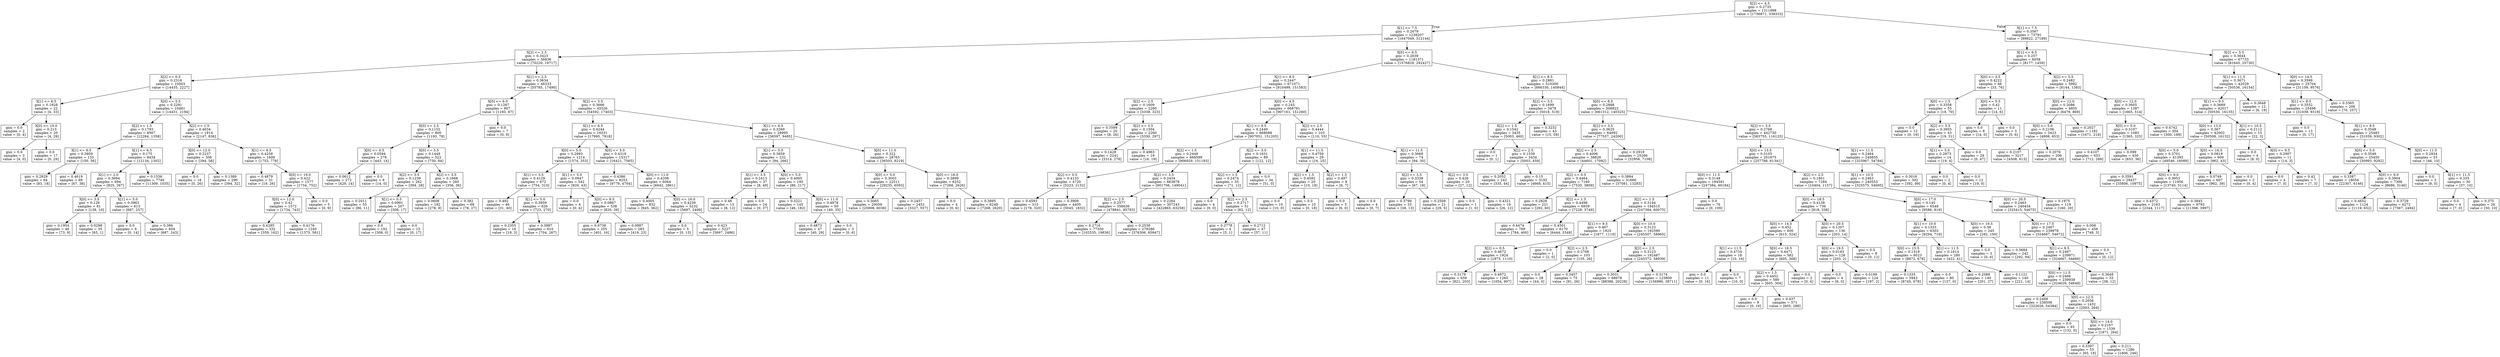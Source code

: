 digraph Tree {
node [shape=box] ;
0 [label="X[2] <= 4.5\ngini = 0.2735\nsamples = 1311998\nvalue = [1736871, 339333]"] ;
1 [label="X[1] <= 7.5\ngini = 0.2679\nsamples = 1238207\nvalue = [1647049, 312144]"] ;
0 -> 1 [labeldistance=2.5, labelangle=45, headlabel="True"] ;
2 [label="X[2] <= 2.5\ngini = 0.3423\nsamples = 56836\nvalue = [70220, 19717]"] ;
1 -> 2 ;
3 [label="X[2] <= 0.5\ngini = 0.2316\nsamples = 10503\nvalue = [14435, 2227]"] ;
2 -> 3 ;
4 [label="X[1] <= 6.5\ngini = 0.1928\nsamples = 22\nvalue = [4, 33]"] ;
3 -> 4 ;
5 [label="gini = 0.0\nsamples = 2\nvalue = [0, 4]"] ;
4 -> 5 ;
6 [label="X[0] <= 10.0\ngini = 0.213\nsamples = 20\nvalue = [4, 29]"] ;
4 -> 6 ;
7 [label="gini = 0.0\nsamples = 3\nvalue = [4, 0]"] ;
6 -> 7 ;
8 [label="gini = 0.0\nsamples = 17\nvalue = [0, 29]"] ;
6 -> 8 ;
9 [label="X[0] <= 5.5\ngini = 0.2291\nsamples = 10481\nvalue = [14431, 2194]"] ;
3 -> 9 ;
10 [label="X[2] <= 1.5\ngini = 0.1793\nsamples = 8567\nvalue = [12284, 1358]"] ;
9 -> 10 ;
11 [label="X[1] <= 6.5\ngini = 0.3959\nsamples = 133\nvalue = [150, 56]"] ;
10 -> 11 ;
12 [label="gini = 0.2929\nsamples = 64\nvalue = [83, 18]"] ;
11 -> 12 ;
13 [label="gini = 0.4619\nsamples = 69\nvalue = [67, 38]"] ;
11 -> 13 ;
14 [label="X[1] <= 6.5\ngini = 0.175\nsamples = 8434\nvalue = [12134, 1302]"] ;
10 -> 14 ;
15 [label="X[1] <= 2.0\ngini = 0.3694\nsamples = 694\nvalue = [825, 267]"] ;
14 -> 15 ;
16 [label="X[0] <= 3.5\ngini = 0.126\nsamples = 81\nvalue = [138, 10]"] ;
15 -> 16 ;
17 [label="gini = 0.1954\nsamples = 46\nvalue = [73, 9]"] ;
16 -> 17 ;
18 [label="gini = 0.0298\nsamples = 35\nvalue = [65, 1]"] ;
16 -> 18 ;
19 [label="X[1] <= 5.0\ngini = 0.3963\nsamples = 613\nvalue = [687, 257]"] ;
15 -> 19 ;
20 [label="gini = 0.0\nsamples = 9\nvalue = [0, 14]"] ;
19 -> 20 ;
21 [label="gini = 0.386\nsamples = 604\nvalue = [687, 243]"] ;
19 -> 21 ;
22 [label="gini = 0.1536\nsamples = 7740\nvalue = [11309, 1035]"] ;
14 -> 22 ;
23 [label="X[2] <= 1.5\ngini = 0.4034\nsamples = 1914\nvalue = [2147, 836]"] ;
9 -> 23 ;
24 [label="X[0] <= 12.0\ngini = 0.2237\nsamples = 306\nvalue = [394, 58]"] ;
23 -> 24 ;
25 [label="gini = 0.0\nsamples = 16\nvalue = [0, 26]"] ;
24 -> 25 ;
26 [label="gini = 0.1389\nsamples = 290\nvalue = [394, 32]"] ;
24 -> 26 ;
27 [label="X[1] <= 6.5\ngini = 0.4258\nsamples = 1608\nvalue = [1753, 778]"] ;
23 -> 27 ;
28 [label="gini = 0.4879\nsamples = 31\nvalue = [19, 26]"] ;
27 -> 28 ;
29 [label="X[0] <= 19.0\ngini = 0.422\nsamples = 1577\nvalue = [1734, 752]"] ;
27 -> 29 ;
30 [label="X[0] <= 12.0\ngini = 0.42\nsamples = 1572\nvalue = [1734, 743]"] ;
29 -> 30 ;
31 [label="gini = 0.4285\nsamples = 332\nvalue = [359, 162]"] ;
30 -> 31 ;
32 [label="gini = 0.4176\nsamples = 1240\nvalue = [1375, 581]"] ;
30 -> 32 ;
33 [label="gini = 0.0\nsamples = 5\nvalue = [0, 9]"] ;
29 -> 33 ;
34 [label="X[1] <= 2.5\ngini = 0.3634\nsamples = 46333\nvalue = [55785, 17490]"] ;
2 -> 34 ;
35 [label="X[0] <= 6.0\ngini = 0.1267\nsamples = 807\nvalue = [1193, 87]"] ;
34 -> 35 ;
36 [label="X[0] <= 2.5\ngini = 0.1152\nsamples = 800\nvalue = [1193, 78]"] ;
35 -> 36 ;
37 [label="X[0] <= 0.5\ngini = 0.0594\nsamples = 278\nvalue = [443, 14]"] ;
36 -> 37 ;
38 [label="gini = 0.0612\nsamples = 272\nvalue = [429, 14]"] ;
37 -> 38 ;
39 [label="gini = 0.0\nsamples = 6\nvalue = [14, 0]"] ;
37 -> 39 ;
40 [label="X[0] <= 3.5\ngini = 0.1449\nsamples = 522\nvalue = [750, 64]"] ;
36 -> 40 ;
41 [label="X[2] <= 3.5\ngini = 0.1239\nsamples = 262\nvalue = [394, 28]"] ;
40 -> 41 ;
42 [label="gini = 0.2011\nsamples = 55\nvalue = [86, 11]"] ;
41 -> 42 ;
43 [label="X[1] <= 0.5\ngini = 0.0991\nsamples = 207\nvalue = [308, 17]"] ;
41 -> 43 ;
44 [label="gini = 0.0\nsamples = 192\nvalue = [308, 0]"] ;
43 -> 44 ;
45 [label="gini = 0.0\nsamples = 15\nvalue = [0, 17]"] ;
43 -> 45 ;
46 [label="X[2] <= 3.5\ngini = 0.1668\nsamples = 260\nvalue = [356, 36]"] ;
40 -> 46 ;
47 [label="gini = 0.0608\nsamples = 192\nvalue = [278, 9]"] ;
46 -> 47 ;
48 [label="gini = 0.382\nsamples = 68\nvalue = [78, 27]"] ;
46 -> 48 ;
49 [label="gini = 0.0\nsamples = 7\nvalue = [0, 9]"] ;
35 -> 49 ;
50 [label="X[2] <= 3.5\ngini = 0.3666\nsamples = 45526\nvalue = [54592, 17403]"] ;
34 -> 50 ;
51 [label="X[1] <= 6.5\ngini = 0.4244\nsamples = 16531\nvalue = [17995, 7918]"] ;
50 -> 51 ;
52 [label="X[0] <= 5.0\ngini = 0.2993\nsamples = 1214\nvalue = [1574, 353]"] ;
51 -> 52 ;
53 [label="X[1] <= 3.5\ngini = 0.4129\nsamples = 672\nvalue = [754, 310]"] ;
52 -> 53 ;
54 [label="gini = 0.492\nsamples = 46\nvalue = [31, 40]"] ;
53 -> 54 ;
55 [label="X[1] <= 5.0\ngini = 0.3959\nsamples = 626\nvalue = [723, 270]"] ;
53 -> 55 ;
56 [label="gini = 0.2355\nsamples = 16\nvalue = [19, 3]"] ;
55 -> 56 ;
57 [label="gini = 0.3987\nsamples = 610\nvalue = [704, 267]"] ;
55 -> 57 ;
58 [label="X[1] <= 5.0\ngini = 0.0947\nsamples = 542\nvalue = [820, 43]"] ;
52 -> 58 ;
59 [label="gini = 0.0\nsamples = 4\nvalue = [0, 4]"] ;
58 -> 59 ;
60 [label="X[0] <= 8.5\ngini = 0.0867\nsamples = 538\nvalue = [820, 39]"] ;
58 -> 60 ;
61 [label="gini = 0.0738\nsamples = 255\nvalue = [401, 16]"] ;
60 -> 61 ;
62 [label="gini = 0.0987\nsamples = 283\nvalue = [419, 23]"] ;
60 -> 62 ;
63 [label="X[0] <= 5.0\ngini = 0.4318\nsamples = 15317\nvalue = [16421, 7565]"] ;
51 -> 63 ;
64 [label="gini = 0.4386\nsamples = 9253\nvalue = [9779, 4704]"] ;
63 -> 64 ;
65 [label="X[0] <= 11.0\ngini = 0.4208\nsamples = 6064\nvalue = [6642, 2861]"] ;
63 -> 65 ;
66 [label="gini = 0.4005\nsamples = 832\nvalue = [945, 362]"] ;
65 -> 66 ;
67 [label="X[0] <= 16.0\ngini = 0.4239\nsamples = 5232\nvalue = [5697, 2499]"] ;
65 -> 67 ;
68 [label="gini = 0.0\nsamples = 5\nvalue = [0, 13]"] ;
67 -> 68 ;
69 [label="gini = 0.423\nsamples = 5227\nvalue = [5697, 2486]"] ;
67 -> 69 ;
70 [label="X[1] <= 6.5\ngini = 0.3269\nsamples = 28995\nvalue = [36597, 9485]"] ;
50 -> 70 ;
71 [label="X[1] <= 5.5\ngini = 0.3859\nsamples = 232\nvalue = [94, 266]"] ;
70 -> 71 ;
72 [label="X[1] <= 3.5\ngini = 0.2413\nsamples = 37\nvalue = [8, 49]"] ;
71 -> 72 ;
73 [label="gini = 0.48\nsamples = 13\nvalue = [8, 12]"] ;
72 -> 73 ;
74 [label="gini = 0.0\nsamples = 24\nvalue = [0, 37]"] ;
72 -> 74 ;
75 [label="X[0] <= 5.0\ngini = 0.4065\nsamples = 195\nvalue = [86, 217]"] ;
71 -> 75 ;
76 [label="gini = 0.3221\nsamples = 145\nvalue = [46, 182]"] ;
75 -> 76 ;
77 [label="X[0] <= 11.0\ngini = 0.4978\nsamples = 50\nvalue = [40, 35]"] ;
75 -> 77 ;
78 [label="gini = 0.4873\nsamples = 47\nvalue = [40, 29]"] ;
77 -> 78 ;
79 [label="gini = 0.0\nsamples = 3\nvalue = [0, 6]"] ;
77 -> 79 ;
80 [label="X[0] <= 11.0\ngini = 0.322\nsamples = 28763\nvalue = [36503, 9219]"] ;
70 -> 80 ;
81 [label="X[0] <= 5.0\ngini = 0.3003\nsamples = 22511\nvalue = [29235, 6593]"] ;
80 -> 81 ;
82 [label="gini = 0.3065\nsamples = 20059\nvalue = [25908, 6036]"] ;
81 -> 82 ;
83 [label="gini = 0.2457\nsamples = 2452\nvalue = [3327, 557]"] ;
81 -> 83 ;
84 [label="X[0] <= 16.0\ngini = 0.3899\nsamples = 6252\nvalue = [7268, 2626]"] ;
80 -> 84 ;
85 [label="gini = 0.0\nsamples = 4\nvalue = [0, 6]"] ;
84 -> 85 ;
86 [label="gini = 0.3895\nsamples = 6248\nvalue = [7268, 2620]"] ;
84 -> 86 ;
87 [label="X[0] <= 6.5\ngini = 0.2639\nsamples = 1181371\nvalue = [1576829, 292427]"] ;
1 -> 87 ;
88 [label="X[1] <= 8.5\ngini = 0.2447\nsamples = 671071\nvalue = [910499, 151583]"] ;
87 -> 88 ;
89 [label="X[2] <= 2.5\ngini = 0.1609\nsamples = 2280\nvalue = [3338, 323]"] ;
88 -> 89 ;
90 [label="gini = 0.3599\nsamples = 20\nvalue = [8, 26]"] ;
89 -> 90 ;
91 [label="X[2] <= 3.5\ngini = 0.1504\nsamples = 2260\nvalue = [3330, 297]"] ;
89 -> 91 ;
92 [label="gini = 0.1428\nsamples = 2241\nvalue = [3314, 278]"] ;
91 -> 92 ;
93 [label="gini = 0.4963\nsamples = 19\nvalue = [16, 19]"] ;
91 -> 93 ;
94 [label="X[0] <= 4.5\ngini = 0.245\nsamples = 668791\nvalue = [907161, 151260]"] ;
88 -> 94 ;
95 [label="X[1] <= 9.5\ngini = 0.2449\nsamples = 668688\nvalue = [907051, 151205]"] ;
94 -> 95 ;
96 [label="X[2] <= 1.5\ngini = 0.2449\nsamples = 668599\nvalue = [906929, 151193]"] ;
95 -> 96 ;
97 [label="X[2] <= 0.5\ngini = 0.4133\nsamples = 4720\nvalue = [5223, 2152]"] ;
96 -> 97 ;
98 [label="gini = 0.4593\nsamples = 315\nvalue = [178, 320]"] ;
97 -> 98 ;
99 [label="gini = 0.3909\nsamples = 4405\nvalue = [5045, 1832]"] ;
97 -> 99 ;
100 [label="X[2] <= 3.5\ngini = 0.2434\nsamples = 663879\nvalue = [901706, 149041]"] ;
96 -> 100 ;
101 [label="X[2] <= 2.5\ngini = 0.2577\nsamples = 356636\nvalue = [478841, 85783]"] ;
100 -> 101 ;
102 [label="gini = 0.2716\nsamples = 77350\nvalue = [102535, 19836]"] ;
101 -> 102 ;
103 [label="gini = 0.2538\nsamples = 279286\nvalue = [376306, 65947]"] ;
101 -> 103 ;
104 [label="gini = 0.2264\nsamples = 307243\nvalue = [422865, 63258]"] ;
100 -> 104 ;
105 [label="X[2] <= 3.5\ngini = 0.1631\nsamples = 89\nvalue = [122, 12]"] ;
95 -> 105 ;
106 [label="X[2] <= 1.5\ngini = 0.2474\nsamples = 55\nvalue = [71, 12]"] ;
105 -> 106 ;
107 [label="gini = 0.0\nsamples = 4\nvalue = [9, 0]"] ;
106 -> 107 ;
108 [label="X[2] <= 2.5\ngini = 0.2717\nsamples = 51\nvalue = [62, 12]"] ;
106 -> 108 ;
109 [label="gini = 0.2778\nsamples = 4\nvalue = [5, 1]"] ;
108 -> 109 ;
110 [label="gini = 0.2712\nsamples = 47\nvalue = [57, 11]"] ;
108 -> 110 ;
111 [label="gini = 0.0\nsamples = 34\nvalue = [51, 0]"] ;
105 -> 111 ;
112 [label="X[2] <= 2.5\ngini = 0.4444\nsamples = 103\nvalue = [110, 55]"] ;
94 -> 112 ;
113 [label="X[1] <= 11.5\ngini = 0.4759\nsamples = 29\nvalue = [16, 25]"] ;
112 -> 113 ;
114 [label="X[2] <= 1.5\ngini = 0.4592\nsamples = 20\nvalue = [10, 18]"] ;
113 -> 114 ;
115 [label="gini = 0.0\nsamples = 10\nvalue = [10, 0]"] ;
114 -> 115 ;
116 [label="gini = 0.0\nsamples = 10\nvalue = [0, 18]"] ;
114 -> 116 ;
117 [label="X[2] <= 1.5\ngini = 0.497\nsamples = 9\nvalue = [6, 7]"] ;
113 -> 117 ;
118 [label="gini = 0.0\nsamples = 5\nvalue = [6, 0]"] ;
117 -> 118 ;
119 [label="gini = 0.0\nsamples = 4\nvalue = [0, 7]"] ;
117 -> 119 ;
120 [label="X[1] <= 11.5\ngini = 0.3668\nsamples = 74\nvalue = [94, 30]"] ;
112 -> 120 ;
121 [label="X[2] <= 3.5\ngini = 0.3338\nsamples = 54\nvalue = [67, 18]"] ;
120 -> 121 ;
122 [label="gini = 0.3799\nsamples = 33\nvalue = [38, 13]"] ;
121 -> 122 ;
123 [label="gini = 0.2509\nsamples = 21\nvalue = [29, 5]"] ;
121 -> 123 ;
124 [label="X[2] <= 3.5\ngini = 0.426\nsamples = 20\nvalue = [27, 12]"] ;
120 -> 124 ;
125 [label="gini = 0.0\nsamples = 1\nvalue = [1, 0]"] ;
124 -> 125 ;
126 [label="gini = 0.4321\nsamples = 19\nvalue = [26, 12]"] ;
124 -> 126 ;
127 [label="X[1] <= 8.5\ngini = 0.2881\nsamples = 510300\nvalue = [666330, 140844]"] ;
87 -> 127 ;
128 [label="X[2] <= 3.5\ngini = 0.1699\nsamples = 3478\nvalue = [5018, 519]"] ;
127 -> 128 ;
129 [label="X[2] <= 1.5\ngini = 0.1542\nsamples = 3435\nvalue = [5003, 460]"] ;
128 -> 129 ;
130 [label="gini = 0.0\nsamples = 1\nvalue = [0, 1]"] ;
129 -> 130 ;
131 [label="X[2] <= 2.5\ngini = 0.1539\nsamples = 3434\nvalue = [5003, 459]"] ;
129 -> 131 ;
132 [label="gini = 0.2052\nsamples = 242\nvalue = [335, 44]"] ;
131 -> 132 ;
133 [label="gini = 0.15\nsamples = 3192\nvalue = [4668, 415]"] ;
131 -> 133 ;
134 [label="gini = 0.3232\nsamples = 43\nvalue = [15, 59]"] ;
128 -> 134 ;
135 [label="X[0] <= 8.0\ngini = 0.2888\nsamples = 506822\nvalue = [661312, 140325]"] ;
127 -> 135 ;
136 [label="X[2] <= 3.5\ngini = 0.3625\nsamples = 64092\nvalue = [77557, 24200]"] ;
135 -> 136 ;
137 [label="X[2] <= 2.5\ngini = 0.4006\nsamples = 38826\nvalue = [44601, 17092]"] ;
136 -> 137 ;
138 [label="X[2] <= 0.5\ngini = 0.4464\nsamples = 7160\nvalue = [7520, 3809]"] ;
137 -> 138 ;
139 [label="gini = 0.2828\nsamples = 221\nvalue = [292, 60]"] ;
138 -> 139 ;
140 [label="X[2] <= 1.5\ngini = 0.4498\nsamples = 6939\nvalue = [7228, 3749]"] ;
138 -> 140 ;
141 [label="gini = 0.4474\nsamples = 769\nvalue = [784, 400]"] ;
140 -> 141 ;
142 [label="gini = 0.4501\nsamples = 6170\nvalue = [6444, 3349]"] ;
140 -> 142 ;
143 [label="gini = 0.3884\nsamples = 31666\nvalue = [37081, 13283]"] ;
137 -> 143 ;
144 [label="gini = 0.2919\nsamples = 25266\nvalue = [32956, 7108]"] ;
136 -> 144 ;
145 [label="X[2] <= 3.5\ngini = 0.2768\nsamples = 442730\nvalue = [583755, 116125]"] ;
135 -> 145 ;
146 [label="X[0] <= 13.5\ngini = 0.3105\nsamples = 201875\nvalue = [257788, 61341]"] ;
145 -> 146 ;
147 [label="X[0] <= 11.5\ngini = 0.3148\nsamples = 194591\nvalue = [247384, 60184]"] ;
146 -> 147 ;
148 [label="X[2] <= 1.5\ngini = 0.3144\nsamples = 194515\nvalue = [247384, 60075]"] ;
147 -> 148 ;
149 [label="X[1] <= 9.5\ngini = 0.467\nsamples = 1925\nvalue = [1877, 1110]"] ;
148 -> 149 ;
150 [label="X[2] <= 0.5\ngini = 0.4672\nsamples = 1924\nvalue = [1875, 1110]"] ;
149 -> 150 ;
151 [label="gini = 0.3179\nsamples = 659\nvalue = [821, 203]"] ;
150 -> 151 ;
152 [label="gini = 0.4972\nsamples = 1265\nvalue = [1054, 907]"] ;
150 -> 152 ;
153 [label="gini = 0.0\nsamples = 1\nvalue = [2, 0]"] ;
149 -> 153 ;
154 [label="X[0] <= 10.0\ngini = 0.3123\nsamples = 192590\nvalue = [245507, 58965]"] ;
148 -> 154 ;
155 [label="X[2] <= 2.5\ngini = 0.2708\nsamples = 103\nvalue = [135, 26]"] ;
154 -> 155 ;
156 [label="gini = 0.0\nsamples = 28\nvalue = [44, 0]"] ;
155 -> 156 ;
157 [label="gini = 0.3457\nsamples = 75\nvalue = [91, 26]"] ;
155 -> 157 ;
158 [label="X[2] <= 2.5\ngini = 0.3123\nsamples = 192487\nvalue = [245372, 58939]"] ;
154 -> 158 ;
159 [label="gini = 0.3031\nsamples = 68678\nvalue = [88386, 20228]"] ;
158 -> 159 ;
160 [label="gini = 0.3174\nsamples = 123809\nvalue = [156986, 38711]"] ;
158 -> 160 ;
161 [label="gini = 0.0\nsamples = 76\nvalue = [0, 109]"] ;
147 -> 161 ;
162 [label="X[2] <= 2.5\ngini = 0.1801\nsamples = 7284\nvalue = [10404, 1157]"] ;
146 -> 162 ;
163 [label="X[0] <= 18.5\ngini = 0.4138\nsamples = 736\nvalue = [818, 338]"] ;
162 -> 163 ;
164 [label="X[0] <= 14.5\ngini = 0.452\nsamples = 600\nvalue = [615, 324]"] ;
163 -> 164 ;
165 [label="X[1] <= 11.5\ngini = 0.4734\nsamples = 18\nvalue = [10, 16]"] ;
164 -> 165 ;
166 [label="gini = 0.0\nsamples = 11\nvalue = [0, 16]"] ;
165 -> 166 ;
167 [label="gini = 0.0\nsamples = 7\nvalue = [10, 0]"] ;
165 -> 167 ;
168 [label="X[0] <= 16.5\ngini = 0.4471\nsamples = 582\nvalue = [605, 308]"] ;
164 -> 168 ;
169 [label="X[2] <= 1.5\ngini = 0.4452\nsamples = 580\nvalue = [605, 304]"] ;
168 -> 169 ;
170 [label="gini = 0.0\nsamples = 9\nvalue = [0, 16]"] ;
169 -> 170 ;
171 [label="gini = 0.437\nsamples = 571\nvalue = [605, 288]"] ;
169 -> 171 ;
172 [label="gini = 0.0\nsamples = 2\nvalue = [0, 4]"] ;
168 -> 172 ;
173 [label="X[0] <= 20.5\ngini = 0.1207\nsamples = 136\nvalue = [203, 14]"] ;
163 -> 173 ;
174 [label="X[0] <= 19.5\ngini = 0.0193\nsamples = 128\nvalue = [203, 2]"] ;
173 -> 174 ;
175 [label="gini = 0.0\nsamples = 4\nvalue = [6, 0]"] ;
174 -> 175 ;
176 [label="gini = 0.0199\nsamples = 124\nvalue = [197, 2]"] ;
174 -> 176 ;
177 [label="gini = 0.0\nsamples = 8\nvalue = [0, 12]"] ;
173 -> 177 ;
178 [label="X[0] <= 17.0\ngini = 0.145\nsamples = 6548\nvalue = [9586, 819]"] ;
162 -> 178 ;
179 [label="X[1] <= 10.0\ngini = 0.1333\nsamples = 6303\nvalue = [9294, 719]"] ;
178 -> 179 ;
180 [label="X[0] <= 15.5\ngini = 0.1319\nsamples = 6023\nvalue = [8872, 678]"] ;
179 -> 180 ;
181 [label="gini = 0.1335\nsamples = 5943\nvalue = [8745, 678]"] ;
180 -> 181 ;
182 [label="gini = 0.0\nsamples = 80\nvalue = [127, 0]"] ;
180 -> 182 ;
183 [label="X[1] <= 11.5\ngini = 0.1614\nsamples = 280\nvalue = [422, 41]"] ;
179 -> 183 ;
184 [label="gini = 0.2088\nsamples = 140\nvalue = [201, 27]"] ;
183 -> 184 ;
185 [label="gini = 0.1121\nsamples = 140\nvalue = [221, 14]"] ;
183 -> 185 ;
186 [label="X[0] <= 19.5\ngini = 0.38\nsamples = 245\nvalue = [292, 100]"] ;
178 -> 186 ;
187 [label="gini = 0.0\nsamples = 3\nvalue = [0, 6]"] ;
186 -> 187 ;
188 [label="gini = 0.3684\nsamples = 242\nvalue = [292, 94]"] ;
186 -> 188 ;
189 [label="X[1] <= 11.5\ngini = 0.2464\nsamples = 240855\nvalue = [325967, 54784]"] ;
145 -> 189 ;
190 [label="X[1] <= 10.5\ngini = 0.2463\nsamples = 240553\nvalue = [325575, 54695]"] ;
189 -> 190 ;
191 [label="X[0] <= 20.5\ngini = 0.2463\nsamples = 240434\nvalue = [325415, 54675]"] ;
190 -> 191 ;
192 [label="X[0] <= 17.5\ngini = 0.2467\nsamples = 239978\nvalue = [324667, 54672]"] ;
191 -> 192 ;
193 [label="X[1] <= 9.5\ngini = 0.2467\nsamples = 239971\nvalue = [324667, 54660]"] ;
192 -> 193 ;
194 [label="X[0] <= 11.5\ngini = 0.2466\nsamples = 239938\nvalue = [324629, 54648]"] ;
193 -> 194 ;
195 [label="gini = 0.2469\nsamples = 238506\nvalue = [322626, 54384]"] ;
194 -> 195 ;
196 [label="X[0] <= 12.5\ngini = 0.2058\nsamples = 1432\nvalue = [2003, 264]"] ;
194 -> 196 ;
197 [label="gini = 0.0\nsamples = 93\nvalue = [132, 0]"] ;
196 -> 197 ;
198 [label="X[0] <= 14.0\ngini = 0.2167\nsamples = 1339\nvalue = [1871, 264]"] ;
196 -> 198 ;
199 [label="gini = 0.3397\nsamples = 53\nvalue = [65, 18]"] ;
198 -> 199 ;
200 [label="gini = 0.211\nsamples = 1286\nvalue = [1806, 246]"] ;
198 -> 200 ;
201 [label="gini = 0.3648\nsamples = 33\nvalue = [38, 12]"] ;
193 -> 201 ;
202 [label="gini = 0.0\nsamples = 7\nvalue = [0, 12]"] ;
192 -> 202 ;
203 [label="gini = 0.008\nsamples = 456\nvalue = [748, 3]"] ;
191 -> 203 ;
204 [label="gini = 0.1975\nsamples = 119\nvalue = [160, 20]"] ;
190 -> 204 ;
205 [label="gini = 0.3016\nsamples = 302\nvalue = [392, 89]"] ;
189 -> 205 ;
206 [label="X[1] <= 7.5\ngini = 0.3567\nsamples = 73791\nvalue = [89822, 27189]"] ;
0 -> 206 [labeldistance=2.5, labelangle=-45, headlabel="False"] ;
207 [label="X[1] <= 6.5\ngini = 0.257\nsamples = 6058\nvalue = [8177, 1459]"] ;
206 -> 207 ;
208 [label="X[0] <= 3.5\ngini = 0.4222\nsamples = 66\nvalue = [33, 76]"] ;
207 -> 208 ;
209 [label="X[0] <= 1.5\ngini = 0.3358\nsamples = 55\nvalue = [19, 70]"] ;
208 -> 209 ;
210 [label="gini = 0.0\nsamples = 12\nvalue = [0, 19]"] ;
209 -> 210 ;
211 [label="X[2] <= 5.5\ngini = 0.3955\nsamples = 43\nvalue = [19, 51]"] ;
209 -> 211 ;
212 [label="X[1] <= 5.0\ngini = 0.2873\nsamples = 14\nvalue = [19, 4]"] ;
211 -> 212 ;
213 [label="gini = 0.0\nsamples = 2\nvalue = [0, 4]"] ;
212 -> 213 ;
214 [label="gini = 0.0\nsamples = 12\nvalue = [19, 0]"] ;
212 -> 214 ;
215 [label="gini = 0.0\nsamples = 29\nvalue = [0, 47]"] ;
211 -> 215 ;
216 [label="X[0] <= 5.5\ngini = 0.42\nsamples = 11\nvalue = [14, 6]"] ;
208 -> 216 ;
217 [label="gini = 0.0\nsamples = 8\nvalue = [14, 0]"] ;
216 -> 217 ;
218 [label="gini = 0.0\nsamples = 3\nvalue = [0, 6]"] ;
216 -> 218 ;
219 [label="X[2] <= 5.5\ngini = 0.2482\nsamples = 5992\nvalue = [8144, 1383]"] ;
207 -> 219 ;
220 [label="X[0] <= 12.0\ngini = 0.2086\nsamples = 4605\nvalue = [6479, 869]"] ;
219 -> 220 ;
221 [label="X[0] <= 5.0\ngini = 0.2106\nsamples = 3423\nvalue = [4808, 653]"] ;
220 -> 221 ;
222 [label="gini = 0.2107\nsamples = 3217\nvalue = [4508, 613]"] ;
221 -> 222 ;
223 [label="gini = 0.2076\nsamples = 206\nvalue = [300, 40]"] ;
221 -> 223 ;
224 [label="gini = 0.2027\nsamples = 1182\nvalue = [1671, 216]"] ;
220 -> 224 ;
225 [label="X[0] <= 12.0\ngini = 0.3605\nsamples = 1387\nvalue = [1665, 514]"] ;
219 -> 225 ;
226 [label="X[0] <= 5.0\ngini = 0.3107\nsamples = 1083\nvalue = [1365, 325]"] ;
225 -> 226 ;
227 [label="gini = 0.4107\nsamples = 653\nvalue = [712, 289]"] ;
226 -> 227 ;
228 [label="gini = 0.099\nsamples = 430\nvalue = [653, 36]"] ;
226 -> 228 ;
229 [label="gini = 0.4742\nsamples = 304\nvalue = [300, 189]"] ;
225 -> 229 ;
230 [label="X[2] <= 5.5\ngini = 0.3644\nsamples = 67733\nvalue = [81645, 25730]"] ;
206 -> 230 ;
231 [label="X[1] <= 11.5\ngini = 0.3671\nsamples = 42029\nvalue = [50536, 16154]"] ;
230 -> 231 ;
232 [label="X[1] <= 9.5\ngini = 0.3669\nsamples = 42017\nvalue = [50530, 16135]"] ;
231 -> 232 ;
233 [label="X[0] <= 13.0\ngini = 0.367\nsamples = 42002\nvalue = [50508, 16132]"] ;
232 -> 233 ;
234 [label="X[0] <= 5.0\ngini = 0.3701\nsamples = 41393\nvalue = [49546, 16089]"] ;
233 -> 234 ;
235 [label="gini = 0.3591\nsamples = 29437\nvalue = [35806, 10975]"] ;
234 -> 235 ;
236 [label="X[0] <= 9.0\ngini = 0.3953\nsamples = 11956\nvalue = [13740, 5114]"] ;
234 -> 236 ;
237 [label="gini = 0.4372\nsamples = 2163\nvalue = [2344, 1117]"] ;
236 -> 237 ;
238 [label="gini = 0.3845\nsamples = 9793\nvalue = [11396, 3997]"] ;
236 -> 238 ;
239 [label="X[0] <= 16.5\ngini = 0.0819\nsamples = 609\nvalue = [962, 43]"] ;
233 -> 239 ;
240 [label="gini = 0.0749\nsamples = 607\nvalue = [962, 39]"] ;
239 -> 240 ;
241 [label="gini = 0.0\nsamples = 2\nvalue = [0, 4]"] ;
239 -> 241 ;
242 [label="X[1] <= 10.5\ngini = 0.2112\nsamples = 15\nvalue = [22, 3]"] ;
232 -> 242 ;
243 [label="gini = 0.0\nsamples = 4\nvalue = [8, 0]"] ;
242 -> 243 ;
244 [label="X[0] <= 9.5\ngini = 0.2907\nsamples = 11\nvalue = [14, 3]"] ;
242 -> 244 ;
245 [label="gini = 0.0\nsamples = 4\nvalue = [7, 0]"] ;
244 -> 245 ;
246 [label="gini = 0.42\nsamples = 7\nvalue = [7, 3]"] ;
244 -> 246 ;
247 [label="gini = 0.3648\nsamples = 12\nvalue = [6, 19]"] ;
231 -> 247 ;
248 [label="X[0] <= 14.5\ngini = 0.3599\nsamples = 25704\nvalue = [31109, 9576]"] ;
230 -> 248 ;
249 [label="X[1] <= 8.5\ngini = 0.3552\nsamples = 25496\nvalue = [31039, 9319]"] ;
248 -> 249 ;
250 [label="gini = 0.0\nsamples = 13\nvalue = [0, 17]"] ;
249 -> 250 ;
251 [label="X[1] <= 9.5\ngini = 0.3548\nsamples = 25483\nvalue = [31039, 9302]"] ;
249 -> 251 ;
252 [label="X[0] <= 5.0\ngini = 0.3549\nsamples = 25450\nvalue = [30993, 9292]"] ;
251 -> 252 ;
253 [label="gini = 0.3387\nsamples = 18054\nvalue = [22307, 6146]"] ;
252 -> 253 ;
254 [label="X[0] <= 9.0\ngini = 0.3904\nsamples = 7396\nvalue = [8686, 3146]"] ;
252 -> 254 ;
255 [label="gini = 0.4652\nsamples = 1124\nvalue = [1119, 652]"] ;
254 -> 255 ;
256 [label="gini = 0.3729\nsamples = 6272\nvalue = [7567, 2494]"] ;
254 -> 256 ;
257 [label="X[0] <= 11.5\ngini = 0.2934\nsamples = 33\nvalue = [46, 10]"] ;
251 -> 257 ;
258 [label="gini = 0.0\nsamples = 3\nvalue = [9, 0]"] ;
257 -> 258 ;
259 [label="X[1] <= 11.5\ngini = 0.335\nsamples = 30\nvalue = [37, 10]"] ;
257 -> 259 ;
260 [label="gini = 0.0\nsamples = 4\nvalue = [7, 0]"] ;
259 -> 260 ;
261 [label="gini = 0.375\nsamples = 26\nvalue = [30, 10]"] ;
259 -> 261 ;
262 [label="gini = 0.3365\nsamples = 208\nvalue = [70, 257]"] ;
248 -> 262 ;
}